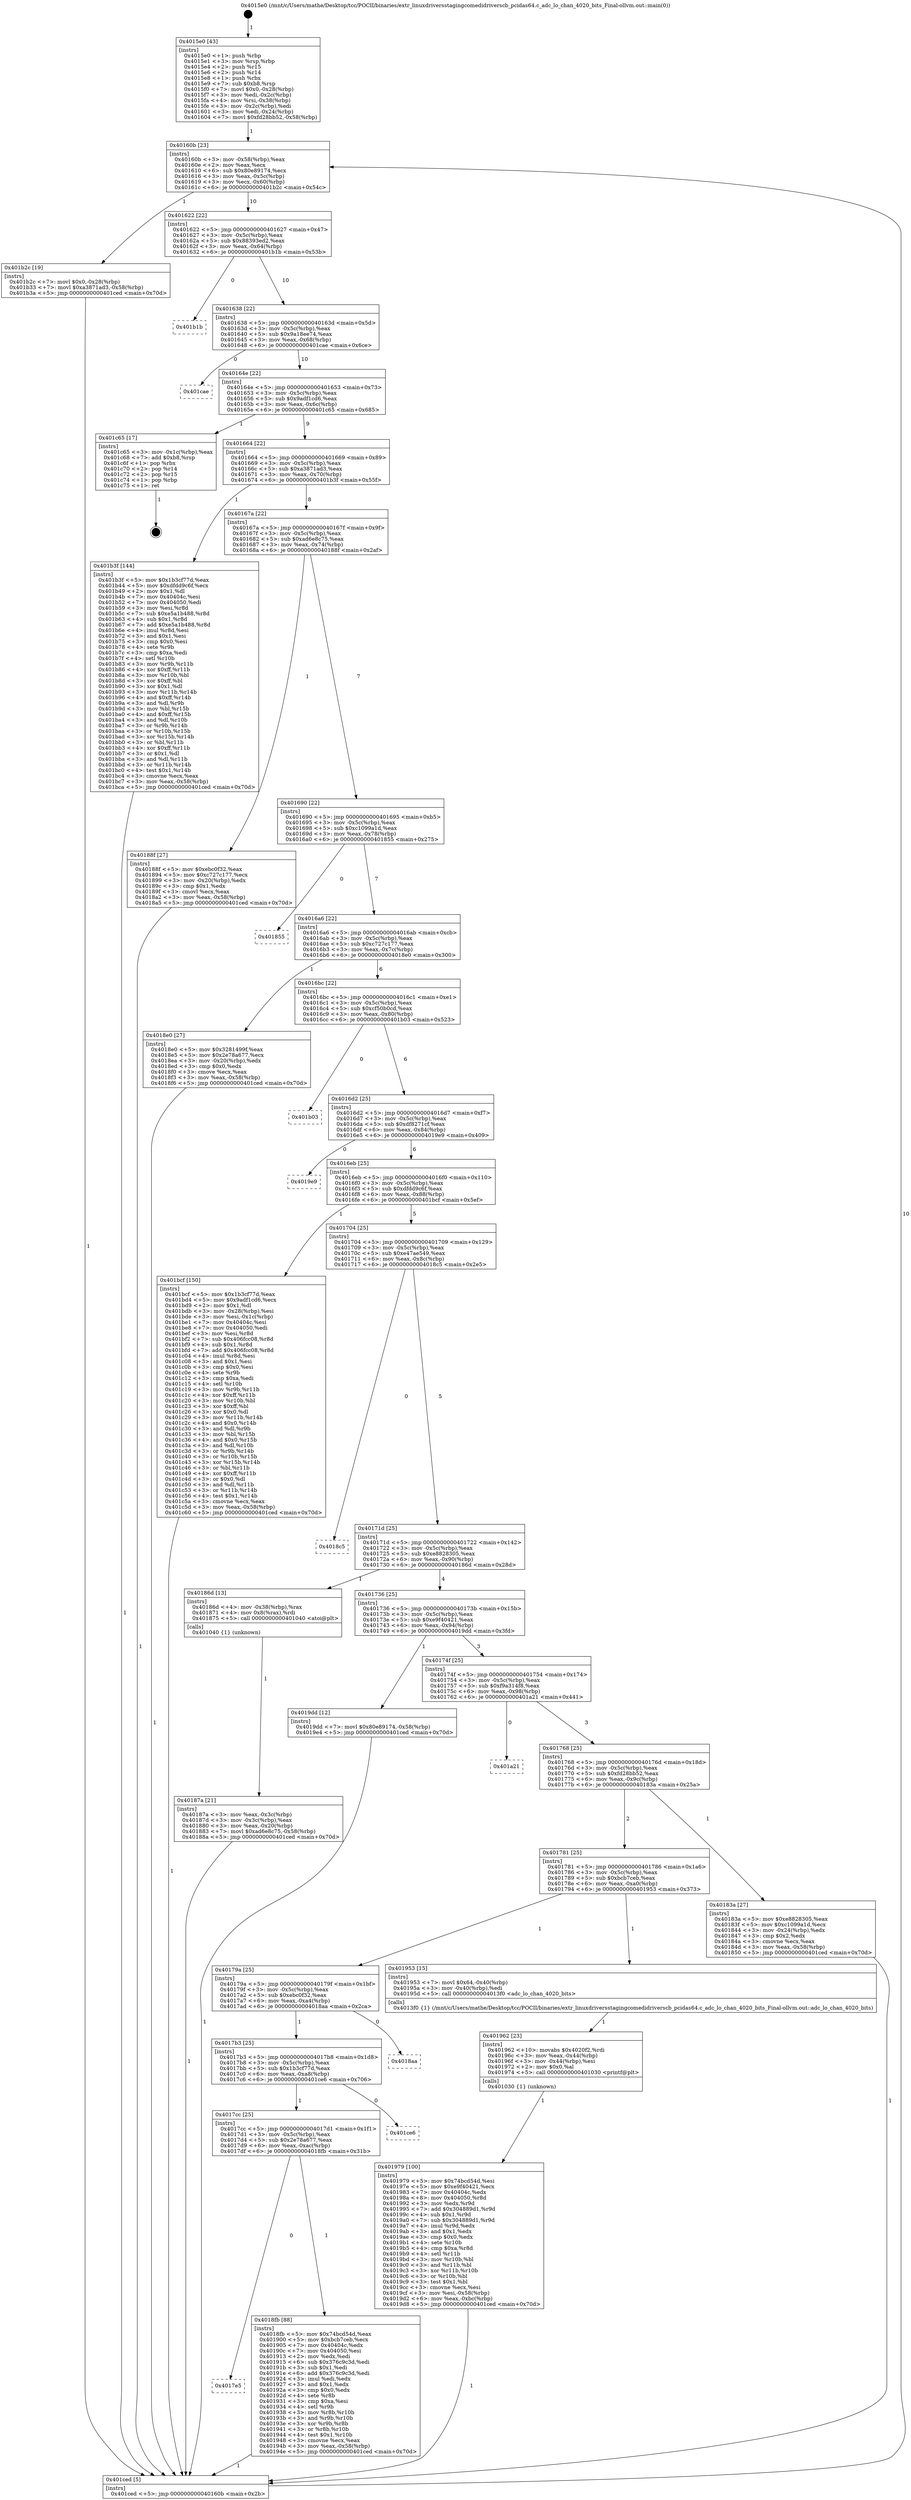 digraph "0x4015e0" {
  label = "0x4015e0 (/mnt/c/Users/mathe/Desktop/tcc/POCII/binaries/extr_linuxdriversstagingcomedidriverscb_pcidas64.c_adc_lo_chan_4020_bits_Final-ollvm.out::main(0))"
  labelloc = "t"
  node[shape=record]

  Entry [label="",width=0.3,height=0.3,shape=circle,fillcolor=black,style=filled]
  "0x40160b" [label="{
     0x40160b [23]\l
     | [instrs]\l
     &nbsp;&nbsp;0x40160b \<+3\>: mov -0x58(%rbp),%eax\l
     &nbsp;&nbsp;0x40160e \<+2\>: mov %eax,%ecx\l
     &nbsp;&nbsp;0x401610 \<+6\>: sub $0x80e89174,%ecx\l
     &nbsp;&nbsp;0x401616 \<+3\>: mov %eax,-0x5c(%rbp)\l
     &nbsp;&nbsp;0x401619 \<+3\>: mov %ecx,-0x60(%rbp)\l
     &nbsp;&nbsp;0x40161c \<+6\>: je 0000000000401b2c \<main+0x54c\>\l
  }"]
  "0x401b2c" [label="{
     0x401b2c [19]\l
     | [instrs]\l
     &nbsp;&nbsp;0x401b2c \<+7\>: movl $0x0,-0x28(%rbp)\l
     &nbsp;&nbsp;0x401b33 \<+7\>: movl $0xa3871ad3,-0x58(%rbp)\l
     &nbsp;&nbsp;0x401b3a \<+5\>: jmp 0000000000401ced \<main+0x70d\>\l
  }"]
  "0x401622" [label="{
     0x401622 [22]\l
     | [instrs]\l
     &nbsp;&nbsp;0x401622 \<+5\>: jmp 0000000000401627 \<main+0x47\>\l
     &nbsp;&nbsp;0x401627 \<+3\>: mov -0x5c(%rbp),%eax\l
     &nbsp;&nbsp;0x40162a \<+5\>: sub $0x88393ed2,%eax\l
     &nbsp;&nbsp;0x40162f \<+3\>: mov %eax,-0x64(%rbp)\l
     &nbsp;&nbsp;0x401632 \<+6\>: je 0000000000401b1b \<main+0x53b\>\l
  }"]
  Exit [label="",width=0.3,height=0.3,shape=circle,fillcolor=black,style=filled,peripheries=2]
  "0x401b1b" [label="{
     0x401b1b\l
  }", style=dashed]
  "0x401638" [label="{
     0x401638 [22]\l
     | [instrs]\l
     &nbsp;&nbsp;0x401638 \<+5\>: jmp 000000000040163d \<main+0x5d\>\l
     &nbsp;&nbsp;0x40163d \<+3\>: mov -0x5c(%rbp),%eax\l
     &nbsp;&nbsp;0x401640 \<+5\>: sub $0x9a18ee74,%eax\l
     &nbsp;&nbsp;0x401645 \<+3\>: mov %eax,-0x68(%rbp)\l
     &nbsp;&nbsp;0x401648 \<+6\>: je 0000000000401cae \<main+0x6ce\>\l
  }"]
  "0x401979" [label="{
     0x401979 [100]\l
     | [instrs]\l
     &nbsp;&nbsp;0x401979 \<+5\>: mov $0x74bcd54d,%esi\l
     &nbsp;&nbsp;0x40197e \<+5\>: mov $0xe9f40421,%ecx\l
     &nbsp;&nbsp;0x401983 \<+7\>: mov 0x40404c,%edx\l
     &nbsp;&nbsp;0x40198a \<+8\>: mov 0x404050,%r8d\l
     &nbsp;&nbsp;0x401992 \<+3\>: mov %edx,%r9d\l
     &nbsp;&nbsp;0x401995 \<+7\>: add $0x304889d1,%r9d\l
     &nbsp;&nbsp;0x40199c \<+4\>: sub $0x1,%r9d\l
     &nbsp;&nbsp;0x4019a0 \<+7\>: sub $0x304889d1,%r9d\l
     &nbsp;&nbsp;0x4019a7 \<+4\>: imul %r9d,%edx\l
     &nbsp;&nbsp;0x4019ab \<+3\>: and $0x1,%edx\l
     &nbsp;&nbsp;0x4019ae \<+3\>: cmp $0x0,%edx\l
     &nbsp;&nbsp;0x4019b1 \<+4\>: sete %r10b\l
     &nbsp;&nbsp;0x4019b5 \<+4\>: cmp $0xa,%r8d\l
     &nbsp;&nbsp;0x4019b9 \<+4\>: setl %r11b\l
     &nbsp;&nbsp;0x4019bd \<+3\>: mov %r10b,%bl\l
     &nbsp;&nbsp;0x4019c0 \<+3\>: and %r11b,%bl\l
     &nbsp;&nbsp;0x4019c3 \<+3\>: xor %r11b,%r10b\l
     &nbsp;&nbsp;0x4019c6 \<+3\>: or %r10b,%bl\l
     &nbsp;&nbsp;0x4019c9 \<+3\>: test $0x1,%bl\l
     &nbsp;&nbsp;0x4019cc \<+3\>: cmovne %ecx,%esi\l
     &nbsp;&nbsp;0x4019cf \<+3\>: mov %esi,-0x58(%rbp)\l
     &nbsp;&nbsp;0x4019d2 \<+6\>: mov %eax,-0xbc(%rbp)\l
     &nbsp;&nbsp;0x4019d8 \<+5\>: jmp 0000000000401ced \<main+0x70d\>\l
  }"]
  "0x401cae" [label="{
     0x401cae\l
  }", style=dashed]
  "0x40164e" [label="{
     0x40164e [22]\l
     | [instrs]\l
     &nbsp;&nbsp;0x40164e \<+5\>: jmp 0000000000401653 \<main+0x73\>\l
     &nbsp;&nbsp;0x401653 \<+3\>: mov -0x5c(%rbp),%eax\l
     &nbsp;&nbsp;0x401656 \<+5\>: sub $0x9adf1cd6,%eax\l
     &nbsp;&nbsp;0x40165b \<+3\>: mov %eax,-0x6c(%rbp)\l
     &nbsp;&nbsp;0x40165e \<+6\>: je 0000000000401c65 \<main+0x685\>\l
  }"]
  "0x401962" [label="{
     0x401962 [23]\l
     | [instrs]\l
     &nbsp;&nbsp;0x401962 \<+10\>: movabs $0x4020f2,%rdi\l
     &nbsp;&nbsp;0x40196c \<+3\>: mov %eax,-0x44(%rbp)\l
     &nbsp;&nbsp;0x40196f \<+3\>: mov -0x44(%rbp),%esi\l
     &nbsp;&nbsp;0x401972 \<+2\>: mov $0x0,%al\l
     &nbsp;&nbsp;0x401974 \<+5\>: call 0000000000401030 \<printf@plt\>\l
     | [calls]\l
     &nbsp;&nbsp;0x401030 \{1\} (unknown)\l
  }"]
  "0x401c65" [label="{
     0x401c65 [17]\l
     | [instrs]\l
     &nbsp;&nbsp;0x401c65 \<+3\>: mov -0x1c(%rbp),%eax\l
     &nbsp;&nbsp;0x401c68 \<+7\>: add $0xb8,%rsp\l
     &nbsp;&nbsp;0x401c6f \<+1\>: pop %rbx\l
     &nbsp;&nbsp;0x401c70 \<+2\>: pop %r14\l
     &nbsp;&nbsp;0x401c72 \<+2\>: pop %r15\l
     &nbsp;&nbsp;0x401c74 \<+1\>: pop %rbp\l
     &nbsp;&nbsp;0x401c75 \<+1\>: ret\l
  }"]
  "0x401664" [label="{
     0x401664 [22]\l
     | [instrs]\l
     &nbsp;&nbsp;0x401664 \<+5\>: jmp 0000000000401669 \<main+0x89\>\l
     &nbsp;&nbsp;0x401669 \<+3\>: mov -0x5c(%rbp),%eax\l
     &nbsp;&nbsp;0x40166c \<+5\>: sub $0xa3871ad3,%eax\l
     &nbsp;&nbsp;0x401671 \<+3\>: mov %eax,-0x70(%rbp)\l
     &nbsp;&nbsp;0x401674 \<+6\>: je 0000000000401b3f \<main+0x55f\>\l
  }"]
  "0x4017e5" [label="{
     0x4017e5\l
  }", style=dashed]
  "0x401b3f" [label="{
     0x401b3f [144]\l
     | [instrs]\l
     &nbsp;&nbsp;0x401b3f \<+5\>: mov $0x1b3cf77d,%eax\l
     &nbsp;&nbsp;0x401b44 \<+5\>: mov $0xdfdd9c6f,%ecx\l
     &nbsp;&nbsp;0x401b49 \<+2\>: mov $0x1,%dl\l
     &nbsp;&nbsp;0x401b4b \<+7\>: mov 0x40404c,%esi\l
     &nbsp;&nbsp;0x401b52 \<+7\>: mov 0x404050,%edi\l
     &nbsp;&nbsp;0x401b59 \<+3\>: mov %esi,%r8d\l
     &nbsp;&nbsp;0x401b5c \<+7\>: sub $0xe5a1b488,%r8d\l
     &nbsp;&nbsp;0x401b63 \<+4\>: sub $0x1,%r8d\l
     &nbsp;&nbsp;0x401b67 \<+7\>: add $0xe5a1b488,%r8d\l
     &nbsp;&nbsp;0x401b6e \<+4\>: imul %r8d,%esi\l
     &nbsp;&nbsp;0x401b72 \<+3\>: and $0x1,%esi\l
     &nbsp;&nbsp;0x401b75 \<+3\>: cmp $0x0,%esi\l
     &nbsp;&nbsp;0x401b78 \<+4\>: sete %r9b\l
     &nbsp;&nbsp;0x401b7c \<+3\>: cmp $0xa,%edi\l
     &nbsp;&nbsp;0x401b7f \<+4\>: setl %r10b\l
     &nbsp;&nbsp;0x401b83 \<+3\>: mov %r9b,%r11b\l
     &nbsp;&nbsp;0x401b86 \<+4\>: xor $0xff,%r11b\l
     &nbsp;&nbsp;0x401b8a \<+3\>: mov %r10b,%bl\l
     &nbsp;&nbsp;0x401b8d \<+3\>: xor $0xff,%bl\l
     &nbsp;&nbsp;0x401b90 \<+3\>: xor $0x1,%dl\l
     &nbsp;&nbsp;0x401b93 \<+3\>: mov %r11b,%r14b\l
     &nbsp;&nbsp;0x401b96 \<+4\>: and $0xff,%r14b\l
     &nbsp;&nbsp;0x401b9a \<+3\>: and %dl,%r9b\l
     &nbsp;&nbsp;0x401b9d \<+3\>: mov %bl,%r15b\l
     &nbsp;&nbsp;0x401ba0 \<+4\>: and $0xff,%r15b\l
     &nbsp;&nbsp;0x401ba4 \<+3\>: and %dl,%r10b\l
     &nbsp;&nbsp;0x401ba7 \<+3\>: or %r9b,%r14b\l
     &nbsp;&nbsp;0x401baa \<+3\>: or %r10b,%r15b\l
     &nbsp;&nbsp;0x401bad \<+3\>: xor %r15b,%r14b\l
     &nbsp;&nbsp;0x401bb0 \<+3\>: or %bl,%r11b\l
     &nbsp;&nbsp;0x401bb3 \<+4\>: xor $0xff,%r11b\l
     &nbsp;&nbsp;0x401bb7 \<+3\>: or $0x1,%dl\l
     &nbsp;&nbsp;0x401bba \<+3\>: and %dl,%r11b\l
     &nbsp;&nbsp;0x401bbd \<+3\>: or %r11b,%r14b\l
     &nbsp;&nbsp;0x401bc0 \<+4\>: test $0x1,%r14b\l
     &nbsp;&nbsp;0x401bc4 \<+3\>: cmovne %ecx,%eax\l
     &nbsp;&nbsp;0x401bc7 \<+3\>: mov %eax,-0x58(%rbp)\l
     &nbsp;&nbsp;0x401bca \<+5\>: jmp 0000000000401ced \<main+0x70d\>\l
  }"]
  "0x40167a" [label="{
     0x40167a [22]\l
     | [instrs]\l
     &nbsp;&nbsp;0x40167a \<+5\>: jmp 000000000040167f \<main+0x9f\>\l
     &nbsp;&nbsp;0x40167f \<+3\>: mov -0x5c(%rbp),%eax\l
     &nbsp;&nbsp;0x401682 \<+5\>: sub $0xad6e8c75,%eax\l
     &nbsp;&nbsp;0x401687 \<+3\>: mov %eax,-0x74(%rbp)\l
     &nbsp;&nbsp;0x40168a \<+6\>: je 000000000040188f \<main+0x2af\>\l
  }"]
  "0x4018fb" [label="{
     0x4018fb [88]\l
     | [instrs]\l
     &nbsp;&nbsp;0x4018fb \<+5\>: mov $0x74bcd54d,%eax\l
     &nbsp;&nbsp;0x401900 \<+5\>: mov $0xbcb7ceb,%ecx\l
     &nbsp;&nbsp;0x401905 \<+7\>: mov 0x40404c,%edx\l
     &nbsp;&nbsp;0x40190c \<+7\>: mov 0x404050,%esi\l
     &nbsp;&nbsp;0x401913 \<+2\>: mov %edx,%edi\l
     &nbsp;&nbsp;0x401915 \<+6\>: sub $0x376c9c3d,%edi\l
     &nbsp;&nbsp;0x40191b \<+3\>: sub $0x1,%edi\l
     &nbsp;&nbsp;0x40191e \<+6\>: add $0x376c9c3d,%edi\l
     &nbsp;&nbsp;0x401924 \<+3\>: imul %edi,%edx\l
     &nbsp;&nbsp;0x401927 \<+3\>: and $0x1,%edx\l
     &nbsp;&nbsp;0x40192a \<+3\>: cmp $0x0,%edx\l
     &nbsp;&nbsp;0x40192d \<+4\>: sete %r8b\l
     &nbsp;&nbsp;0x401931 \<+3\>: cmp $0xa,%esi\l
     &nbsp;&nbsp;0x401934 \<+4\>: setl %r9b\l
     &nbsp;&nbsp;0x401938 \<+3\>: mov %r8b,%r10b\l
     &nbsp;&nbsp;0x40193b \<+3\>: and %r9b,%r10b\l
     &nbsp;&nbsp;0x40193e \<+3\>: xor %r9b,%r8b\l
     &nbsp;&nbsp;0x401941 \<+3\>: or %r8b,%r10b\l
     &nbsp;&nbsp;0x401944 \<+4\>: test $0x1,%r10b\l
     &nbsp;&nbsp;0x401948 \<+3\>: cmovne %ecx,%eax\l
     &nbsp;&nbsp;0x40194b \<+3\>: mov %eax,-0x58(%rbp)\l
     &nbsp;&nbsp;0x40194e \<+5\>: jmp 0000000000401ced \<main+0x70d\>\l
  }"]
  "0x40188f" [label="{
     0x40188f [27]\l
     | [instrs]\l
     &nbsp;&nbsp;0x40188f \<+5\>: mov $0xebc0f32,%eax\l
     &nbsp;&nbsp;0x401894 \<+5\>: mov $0xc727c177,%ecx\l
     &nbsp;&nbsp;0x401899 \<+3\>: mov -0x20(%rbp),%edx\l
     &nbsp;&nbsp;0x40189c \<+3\>: cmp $0x1,%edx\l
     &nbsp;&nbsp;0x40189f \<+3\>: cmovl %ecx,%eax\l
     &nbsp;&nbsp;0x4018a2 \<+3\>: mov %eax,-0x58(%rbp)\l
     &nbsp;&nbsp;0x4018a5 \<+5\>: jmp 0000000000401ced \<main+0x70d\>\l
  }"]
  "0x401690" [label="{
     0x401690 [22]\l
     | [instrs]\l
     &nbsp;&nbsp;0x401690 \<+5\>: jmp 0000000000401695 \<main+0xb5\>\l
     &nbsp;&nbsp;0x401695 \<+3\>: mov -0x5c(%rbp),%eax\l
     &nbsp;&nbsp;0x401698 \<+5\>: sub $0xc1099a1d,%eax\l
     &nbsp;&nbsp;0x40169d \<+3\>: mov %eax,-0x78(%rbp)\l
     &nbsp;&nbsp;0x4016a0 \<+6\>: je 0000000000401855 \<main+0x275\>\l
  }"]
  "0x4017cc" [label="{
     0x4017cc [25]\l
     | [instrs]\l
     &nbsp;&nbsp;0x4017cc \<+5\>: jmp 00000000004017d1 \<main+0x1f1\>\l
     &nbsp;&nbsp;0x4017d1 \<+3\>: mov -0x5c(%rbp),%eax\l
     &nbsp;&nbsp;0x4017d4 \<+5\>: sub $0x2e78a677,%eax\l
     &nbsp;&nbsp;0x4017d9 \<+6\>: mov %eax,-0xac(%rbp)\l
     &nbsp;&nbsp;0x4017df \<+6\>: je 00000000004018fb \<main+0x31b\>\l
  }"]
  "0x401855" [label="{
     0x401855\l
  }", style=dashed]
  "0x4016a6" [label="{
     0x4016a6 [22]\l
     | [instrs]\l
     &nbsp;&nbsp;0x4016a6 \<+5\>: jmp 00000000004016ab \<main+0xcb\>\l
     &nbsp;&nbsp;0x4016ab \<+3\>: mov -0x5c(%rbp),%eax\l
     &nbsp;&nbsp;0x4016ae \<+5\>: sub $0xc727c177,%eax\l
     &nbsp;&nbsp;0x4016b3 \<+3\>: mov %eax,-0x7c(%rbp)\l
     &nbsp;&nbsp;0x4016b6 \<+6\>: je 00000000004018e0 \<main+0x300\>\l
  }"]
  "0x401ce6" [label="{
     0x401ce6\l
  }", style=dashed]
  "0x4018e0" [label="{
     0x4018e0 [27]\l
     | [instrs]\l
     &nbsp;&nbsp;0x4018e0 \<+5\>: mov $0x3281499f,%eax\l
     &nbsp;&nbsp;0x4018e5 \<+5\>: mov $0x2e78a677,%ecx\l
     &nbsp;&nbsp;0x4018ea \<+3\>: mov -0x20(%rbp),%edx\l
     &nbsp;&nbsp;0x4018ed \<+3\>: cmp $0x0,%edx\l
     &nbsp;&nbsp;0x4018f0 \<+3\>: cmove %ecx,%eax\l
     &nbsp;&nbsp;0x4018f3 \<+3\>: mov %eax,-0x58(%rbp)\l
     &nbsp;&nbsp;0x4018f6 \<+5\>: jmp 0000000000401ced \<main+0x70d\>\l
  }"]
  "0x4016bc" [label="{
     0x4016bc [22]\l
     | [instrs]\l
     &nbsp;&nbsp;0x4016bc \<+5\>: jmp 00000000004016c1 \<main+0xe1\>\l
     &nbsp;&nbsp;0x4016c1 \<+3\>: mov -0x5c(%rbp),%eax\l
     &nbsp;&nbsp;0x4016c4 \<+5\>: sub $0xcf50b0cd,%eax\l
     &nbsp;&nbsp;0x4016c9 \<+3\>: mov %eax,-0x80(%rbp)\l
     &nbsp;&nbsp;0x4016cc \<+6\>: je 0000000000401b03 \<main+0x523\>\l
  }"]
  "0x4017b3" [label="{
     0x4017b3 [25]\l
     | [instrs]\l
     &nbsp;&nbsp;0x4017b3 \<+5\>: jmp 00000000004017b8 \<main+0x1d8\>\l
     &nbsp;&nbsp;0x4017b8 \<+3\>: mov -0x5c(%rbp),%eax\l
     &nbsp;&nbsp;0x4017bb \<+5\>: sub $0x1b3cf77d,%eax\l
     &nbsp;&nbsp;0x4017c0 \<+6\>: mov %eax,-0xa8(%rbp)\l
     &nbsp;&nbsp;0x4017c6 \<+6\>: je 0000000000401ce6 \<main+0x706\>\l
  }"]
  "0x401b03" [label="{
     0x401b03\l
  }", style=dashed]
  "0x4016d2" [label="{
     0x4016d2 [25]\l
     | [instrs]\l
     &nbsp;&nbsp;0x4016d2 \<+5\>: jmp 00000000004016d7 \<main+0xf7\>\l
     &nbsp;&nbsp;0x4016d7 \<+3\>: mov -0x5c(%rbp),%eax\l
     &nbsp;&nbsp;0x4016da \<+5\>: sub $0xdf8271cf,%eax\l
     &nbsp;&nbsp;0x4016df \<+6\>: mov %eax,-0x84(%rbp)\l
     &nbsp;&nbsp;0x4016e5 \<+6\>: je 00000000004019e9 \<main+0x409\>\l
  }"]
  "0x4018aa" [label="{
     0x4018aa\l
  }", style=dashed]
  "0x4019e9" [label="{
     0x4019e9\l
  }", style=dashed]
  "0x4016eb" [label="{
     0x4016eb [25]\l
     | [instrs]\l
     &nbsp;&nbsp;0x4016eb \<+5\>: jmp 00000000004016f0 \<main+0x110\>\l
     &nbsp;&nbsp;0x4016f0 \<+3\>: mov -0x5c(%rbp),%eax\l
     &nbsp;&nbsp;0x4016f3 \<+5\>: sub $0xdfdd9c6f,%eax\l
     &nbsp;&nbsp;0x4016f8 \<+6\>: mov %eax,-0x88(%rbp)\l
     &nbsp;&nbsp;0x4016fe \<+6\>: je 0000000000401bcf \<main+0x5ef\>\l
  }"]
  "0x40179a" [label="{
     0x40179a [25]\l
     | [instrs]\l
     &nbsp;&nbsp;0x40179a \<+5\>: jmp 000000000040179f \<main+0x1bf\>\l
     &nbsp;&nbsp;0x40179f \<+3\>: mov -0x5c(%rbp),%eax\l
     &nbsp;&nbsp;0x4017a2 \<+5\>: sub $0xebc0f32,%eax\l
     &nbsp;&nbsp;0x4017a7 \<+6\>: mov %eax,-0xa4(%rbp)\l
     &nbsp;&nbsp;0x4017ad \<+6\>: je 00000000004018aa \<main+0x2ca\>\l
  }"]
  "0x401bcf" [label="{
     0x401bcf [150]\l
     | [instrs]\l
     &nbsp;&nbsp;0x401bcf \<+5\>: mov $0x1b3cf77d,%eax\l
     &nbsp;&nbsp;0x401bd4 \<+5\>: mov $0x9adf1cd6,%ecx\l
     &nbsp;&nbsp;0x401bd9 \<+2\>: mov $0x1,%dl\l
     &nbsp;&nbsp;0x401bdb \<+3\>: mov -0x28(%rbp),%esi\l
     &nbsp;&nbsp;0x401bde \<+3\>: mov %esi,-0x1c(%rbp)\l
     &nbsp;&nbsp;0x401be1 \<+7\>: mov 0x40404c,%esi\l
     &nbsp;&nbsp;0x401be8 \<+7\>: mov 0x404050,%edi\l
     &nbsp;&nbsp;0x401bef \<+3\>: mov %esi,%r8d\l
     &nbsp;&nbsp;0x401bf2 \<+7\>: sub $0x406fcc08,%r8d\l
     &nbsp;&nbsp;0x401bf9 \<+4\>: sub $0x1,%r8d\l
     &nbsp;&nbsp;0x401bfd \<+7\>: add $0x406fcc08,%r8d\l
     &nbsp;&nbsp;0x401c04 \<+4\>: imul %r8d,%esi\l
     &nbsp;&nbsp;0x401c08 \<+3\>: and $0x1,%esi\l
     &nbsp;&nbsp;0x401c0b \<+3\>: cmp $0x0,%esi\l
     &nbsp;&nbsp;0x401c0e \<+4\>: sete %r9b\l
     &nbsp;&nbsp;0x401c12 \<+3\>: cmp $0xa,%edi\l
     &nbsp;&nbsp;0x401c15 \<+4\>: setl %r10b\l
     &nbsp;&nbsp;0x401c19 \<+3\>: mov %r9b,%r11b\l
     &nbsp;&nbsp;0x401c1c \<+4\>: xor $0xff,%r11b\l
     &nbsp;&nbsp;0x401c20 \<+3\>: mov %r10b,%bl\l
     &nbsp;&nbsp;0x401c23 \<+3\>: xor $0xff,%bl\l
     &nbsp;&nbsp;0x401c26 \<+3\>: xor $0x0,%dl\l
     &nbsp;&nbsp;0x401c29 \<+3\>: mov %r11b,%r14b\l
     &nbsp;&nbsp;0x401c2c \<+4\>: and $0x0,%r14b\l
     &nbsp;&nbsp;0x401c30 \<+3\>: and %dl,%r9b\l
     &nbsp;&nbsp;0x401c33 \<+3\>: mov %bl,%r15b\l
     &nbsp;&nbsp;0x401c36 \<+4\>: and $0x0,%r15b\l
     &nbsp;&nbsp;0x401c3a \<+3\>: and %dl,%r10b\l
     &nbsp;&nbsp;0x401c3d \<+3\>: or %r9b,%r14b\l
     &nbsp;&nbsp;0x401c40 \<+3\>: or %r10b,%r15b\l
     &nbsp;&nbsp;0x401c43 \<+3\>: xor %r15b,%r14b\l
     &nbsp;&nbsp;0x401c46 \<+3\>: or %bl,%r11b\l
     &nbsp;&nbsp;0x401c49 \<+4\>: xor $0xff,%r11b\l
     &nbsp;&nbsp;0x401c4d \<+3\>: or $0x0,%dl\l
     &nbsp;&nbsp;0x401c50 \<+3\>: and %dl,%r11b\l
     &nbsp;&nbsp;0x401c53 \<+3\>: or %r11b,%r14b\l
     &nbsp;&nbsp;0x401c56 \<+4\>: test $0x1,%r14b\l
     &nbsp;&nbsp;0x401c5a \<+3\>: cmovne %ecx,%eax\l
     &nbsp;&nbsp;0x401c5d \<+3\>: mov %eax,-0x58(%rbp)\l
     &nbsp;&nbsp;0x401c60 \<+5\>: jmp 0000000000401ced \<main+0x70d\>\l
  }"]
  "0x401704" [label="{
     0x401704 [25]\l
     | [instrs]\l
     &nbsp;&nbsp;0x401704 \<+5\>: jmp 0000000000401709 \<main+0x129\>\l
     &nbsp;&nbsp;0x401709 \<+3\>: mov -0x5c(%rbp),%eax\l
     &nbsp;&nbsp;0x40170c \<+5\>: sub $0xe47ae549,%eax\l
     &nbsp;&nbsp;0x401711 \<+6\>: mov %eax,-0x8c(%rbp)\l
     &nbsp;&nbsp;0x401717 \<+6\>: je 00000000004018c5 \<main+0x2e5\>\l
  }"]
  "0x401953" [label="{
     0x401953 [15]\l
     | [instrs]\l
     &nbsp;&nbsp;0x401953 \<+7\>: movl $0x64,-0x40(%rbp)\l
     &nbsp;&nbsp;0x40195a \<+3\>: mov -0x40(%rbp),%edi\l
     &nbsp;&nbsp;0x40195d \<+5\>: call 00000000004013f0 \<adc_lo_chan_4020_bits\>\l
     | [calls]\l
     &nbsp;&nbsp;0x4013f0 \{1\} (/mnt/c/Users/mathe/Desktop/tcc/POCII/binaries/extr_linuxdriversstagingcomedidriverscb_pcidas64.c_adc_lo_chan_4020_bits_Final-ollvm.out::adc_lo_chan_4020_bits)\l
  }"]
  "0x4018c5" [label="{
     0x4018c5\l
  }", style=dashed]
  "0x40171d" [label="{
     0x40171d [25]\l
     | [instrs]\l
     &nbsp;&nbsp;0x40171d \<+5\>: jmp 0000000000401722 \<main+0x142\>\l
     &nbsp;&nbsp;0x401722 \<+3\>: mov -0x5c(%rbp),%eax\l
     &nbsp;&nbsp;0x401725 \<+5\>: sub $0xe8828305,%eax\l
     &nbsp;&nbsp;0x40172a \<+6\>: mov %eax,-0x90(%rbp)\l
     &nbsp;&nbsp;0x401730 \<+6\>: je 000000000040186d \<main+0x28d\>\l
  }"]
  "0x40187a" [label="{
     0x40187a [21]\l
     | [instrs]\l
     &nbsp;&nbsp;0x40187a \<+3\>: mov %eax,-0x3c(%rbp)\l
     &nbsp;&nbsp;0x40187d \<+3\>: mov -0x3c(%rbp),%eax\l
     &nbsp;&nbsp;0x401880 \<+3\>: mov %eax,-0x20(%rbp)\l
     &nbsp;&nbsp;0x401883 \<+7\>: movl $0xad6e8c75,-0x58(%rbp)\l
     &nbsp;&nbsp;0x40188a \<+5\>: jmp 0000000000401ced \<main+0x70d\>\l
  }"]
  "0x40186d" [label="{
     0x40186d [13]\l
     | [instrs]\l
     &nbsp;&nbsp;0x40186d \<+4\>: mov -0x38(%rbp),%rax\l
     &nbsp;&nbsp;0x401871 \<+4\>: mov 0x8(%rax),%rdi\l
     &nbsp;&nbsp;0x401875 \<+5\>: call 0000000000401040 \<atoi@plt\>\l
     | [calls]\l
     &nbsp;&nbsp;0x401040 \{1\} (unknown)\l
  }"]
  "0x401736" [label="{
     0x401736 [25]\l
     | [instrs]\l
     &nbsp;&nbsp;0x401736 \<+5\>: jmp 000000000040173b \<main+0x15b\>\l
     &nbsp;&nbsp;0x40173b \<+3\>: mov -0x5c(%rbp),%eax\l
     &nbsp;&nbsp;0x40173e \<+5\>: sub $0xe9f40421,%eax\l
     &nbsp;&nbsp;0x401743 \<+6\>: mov %eax,-0x94(%rbp)\l
     &nbsp;&nbsp;0x401749 \<+6\>: je 00000000004019dd \<main+0x3fd\>\l
  }"]
  "0x4015e0" [label="{
     0x4015e0 [43]\l
     | [instrs]\l
     &nbsp;&nbsp;0x4015e0 \<+1\>: push %rbp\l
     &nbsp;&nbsp;0x4015e1 \<+3\>: mov %rsp,%rbp\l
     &nbsp;&nbsp;0x4015e4 \<+2\>: push %r15\l
     &nbsp;&nbsp;0x4015e6 \<+2\>: push %r14\l
     &nbsp;&nbsp;0x4015e8 \<+1\>: push %rbx\l
     &nbsp;&nbsp;0x4015e9 \<+7\>: sub $0xb8,%rsp\l
     &nbsp;&nbsp;0x4015f0 \<+7\>: movl $0x0,-0x28(%rbp)\l
     &nbsp;&nbsp;0x4015f7 \<+3\>: mov %edi,-0x2c(%rbp)\l
     &nbsp;&nbsp;0x4015fa \<+4\>: mov %rsi,-0x38(%rbp)\l
     &nbsp;&nbsp;0x4015fe \<+3\>: mov -0x2c(%rbp),%edi\l
     &nbsp;&nbsp;0x401601 \<+3\>: mov %edi,-0x24(%rbp)\l
     &nbsp;&nbsp;0x401604 \<+7\>: movl $0xfd28bb52,-0x58(%rbp)\l
  }"]
  "0x4019dd" [label="{
     0x4019dd [12]\l
     | [instrs]\l
     &nbsp;&nbsp;0x4019dd \<+7\>: movl $0x80e89174,-0x58(%rbp)\l
     &nbsp;&nbsp;0x4019e4 \<+5\>: jmp 0000000000401ced \<main+0x70d\>\l
  }"]
  "0x40174f" [label="{
     0x40174f [25]\l
     | [instrs]\l
     &nbsp;&nbsp;0x40174f \<+5\>: jmp 0000000000401754 \<main+0x174\>\l
     &nbsp;&nbsp;0x401754 \<+3\>: mov -0x5c(%rbp),%eax\l
     &nbsp;&nbsp;0x401757 \<+5\>: sub $0xf9a314f8,%eax\l
     &nbsp;&nbsp;0x40175c \<+6\>: mov %eax,-0x98(%rbp)\l
     &nbsp;&nbsp;0x401762 \<+6\>: je 0000000000401a21 \<main+0x441\>\l
  }"]
  "0x401ced" [label="{
     0x401ced [5]\l
     | [instrs]\l
     &nbsp;&nbsp;0x401ced \<+5\>: jmp 000000000040160b \<main+0x2b\>\l
  }"]
  "0x401a21" [label="{
     0x401a21\l
  }", style=dashed]
  "0x401768" [label="{
     0x401768 [25]\l
     | [instrs]\l
     &nbsp;&nbsp;0x401768 \<+5\>: jmp 000000000040176d \<main+0x18d\>\l
     &nbsp;&nbsp;0x40176d \<+3\>: mov -0x5c(%rbp),%eax\l
     &nbsp;&nbsp;0x401770 \<+5\>: sub $0xfd28bb52,%eax\l
     &nbsp;&nbsp;0x401775 \<+6\>: mov %eax,-0x9c(%rbp)\l
     &nbsp;&nbsp;0x40177b \<+6\>: je 000000000040183a \<main+0x25a\>\l
  }"]
  "0x401781" [label="{
     0x401781 [25]\l
     | [instrs]\l
     &nbsp;&nbsp;0x401781 \<+5\>: jmp 0000000000401786 \<main+0x1a6\>\l
     &nbsp;&nbsp;0x401786 \<+3\>: mov -0x5c(%rbp),%eax\l
     &nbsp;&nbsp;0x401789 \<+5\>: sub $0xbcb7ceb,%eax\l
     &nbsp;&nbsp;0x40178e \<+6\>: mov %eax,-0xa0(%rbp)\l
     &nbsp;&nbsp;0x401794 \<+6\>: je 0000000000401953 \<main+0x373\>\l
  }"]
  "0x40183a" [label="{
     0x40183a [27]\l
     | [instrs]\l
     &nbsp;&nbsp;0x40183a \<+5\>: mov $0xe8828305,%eax\l
     &nbsp;&nbsp;0x40183f \<+5\>: mov $0xc1099a1d,%ecx\l
     &nbsp;&nbsp;0x401844 \<+3\>: mov -0x24(%rbp),%edx\l
     &nbsp;&nbsp;0x401847 \<+3\>: cmp $0x2,%edx\l
     &nbsp;&nbsp;0x40184a \<+3\>: cmovne %ecx,%eax\l
     &nbsp;&nbsp;0x40184d \<+3\>: mov %eax,-0x58(%rbp)\l
     &nbsp;&nbsp;0x401850 \<+5\>: jmp 0000000000401ced \<main+0x70d\>\l
  }"]
  Entry -> "0x4015e0" [label=" 1"]
  "0x40160b" -> "0x401b2c" [label=" 1"]
  "0x40160b" -> "0x401622" [label=" 10"]
  "0x401c65" -> Exit [label=" 1"]
  "0x401622" -> "0x401b1b" [label=" 0"]
  "0x401622" -> "0x401638" [label=" 10"]
  "0x401bcf" -> "0x401ced" [label=" 1"]
  "0x401638" -> "0x401cae" [label=" 0"]
  "0x401638" -> "0x40164e" [label=" 10"]
  "0x401b3f" -> "0x401ced" [label=" 1"]
  "0x40164e" -> "0x401c65" [label=" 1"]
  "0x40164e" -> "0x401664" [label=" 9"]
  "0x401b2c" -> "0x401ced" [label=" 1"]
  "0x401664" -> "0x401b3f" [label=" 1"]
  "0x401664" -> "0x40167a" [label=" 8"]
  "0x4019dd" -> "0x401ced" [label=" 1"]
  "0x40167a" -> "0x40188f" [label=" 1"]
  "0x40167a" -> "0x401690" [label=" 7"]
  "0x401979" -> "0x401ced" [label=" 1"]
  "0x401690" -> "0x401855" [label=" 0"]
  "0x401690" -> "0x4016a6" [label=" 7"]
  "0x401953" -> "0x401962" [label=" 1"]
  "0x4016a6" -> "0x4018e0" [label=" 1"]
  "0x4016a6" -> "0x4016bc" [label=" 6"]
  "0x4018fb" -> "0x401ced" [label=" 1"]
  "0x4016bc" -> "0x401b03" [label=" 0"]
  "0x4016bc" -> "0x4016d2" [label=" 6"]
  "0x4017cc" -> "0x4018fb" [label=" 1"]
  "0x4016d2" -> "0x4019e9" [label=" 0"]
  "0x4016d2" -> "0x4016eb" [label=" 6"]
  "0x401962" -> "0x401979" [label=" 1"]
  "0x4016eb" -> "0x401bcf" [label=" 1"]
  "0x4016eb" -> "0x401704" [label=" 5"]
  "0x4017b3" -> "0x401ce6" [label=" 0"]
  "0x401704" -> "0x4018c5" [label=" 0"]
  "0x401704" -> "0x40171d" [label=" 5"]
  "0x4017cc" -> "0x4017e5" [label=" 0"]
  "0x40171d" -> "0x40186d" [label=" 1"]
  "0x40171d" -> "0x401736" [label=" 4"]
  "0x40179a" -> "0x4018aa" [label=" 0"]
  "0x401736" -> "0x4019dd" [label=" 1"]
  "0x401736" -> "0x40174f" [label=" 3"]
  "0x4017b3" -> "0x4017cc" [label=" 1"]
  "0x40174f" -> "0x401a21" [label=" 0"]
  "0x40174f" -> "0x401768" [label=" 3"]
  "0x401781" -> "0x40179a" [label=" 1"]
  "0x401768" -> "0x40183a" [label=" 1"]
  "0x401768" -> "0x401781" [label=" 2"]
  "0x40183a" -> "0x401ced" [label=" 1"]
  "0x4015e0" -> "0x40160b" [label=" 1"]
  "0x401ced" -> "0x40160b" [label=" 10"]
  "0x40186d" -> "0x40187a" [label=" 1"]
  "0x40187a" -> "0x401ced" [label=" 1"]
  "0x40188f" -> "0x401ced" [label=" 1"]
  "0x4018e0" -> "0x401ced" [label=" 1"]
  "0x40179a" -> "0x4017b3" [label=" 1"]
  "0x401781" -> "0x401953" [label=" 1"]
}
